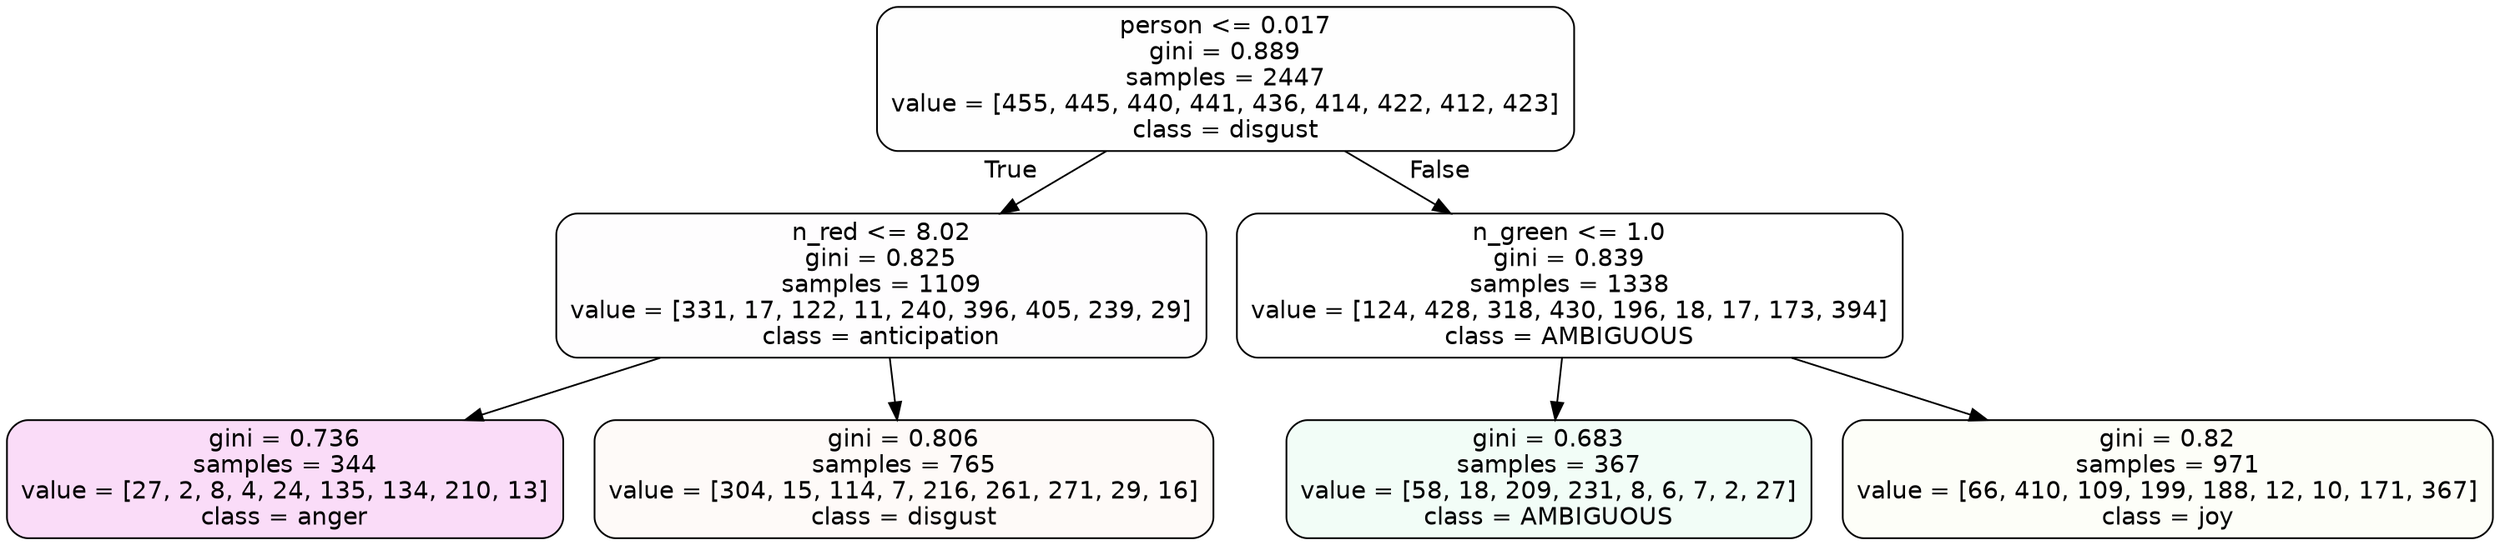 digraph Tree {
node [shape=box, style="filled, rounded", color="black", fontname=helvetica] ;
edge [fontname=helvetica] ;
0 [label="person <= 0.017\ngini = 0.889\nsamples = 2447\nvalue = [455, 445, 440, 441, 436, 414, 422, 412, 423]\nclass = disgust", fillcolor="#e5813901"] ;
1 [label="n_red <= 8.02\ngini = 0.825\nsamples = 1109\nvalue = [331, 17, 122, 11, 240, 396, 405, 239, 29]\nclass = anticipation", fillcolor="#8139e502"] ;
0 -> 1 [labeldistance=2.5, labelangle=45, headlabel="True"] ;
2 [label="gini = 0.736\nsamples = 344\nvalue = [27, 2, 8, 4, 24, 135, 134, 210, 13]\nclass = anger", fillcolor="#e539d72d"] ;
1 -> 2 ;
3 [label="gini = 0.806\nsamples = 765\nvalue = [304, 15, 114, 7, 216, 261, 271, 29, 16]\nclass = disgust", fillcolor="#e5813909"] ;
1 -> 3 ;
4 [label="n_green <= 1.0\ngini = 0.839\nsamples = 1338\nvalue = [124, 428, 318, 430, 196, 18, 17, 173, 394]\nclass = AMBIGUOUS", fillcolor="#39e58100"] ;
0 -> 4 [labeldistance=2.5, labelangle=-45, headlabel="False"] ;
5 [label="gini = 0.683\nsamples = 367\nvalue = [58, 18, 209, 231, 8, 6, 7, 2, 27]\nclass = AMBIGUOUS", fillcolor="#39e58110"] ;
4 -> 5 ;
6 [label="gini = 0.82\nsamples = 971\nvalue = [66, 410, 109, 199, 188, 12, 10, 171, 367]\nclass = joy", fillcolor="#d7e53909"] ;
4 -> 6 ;
}